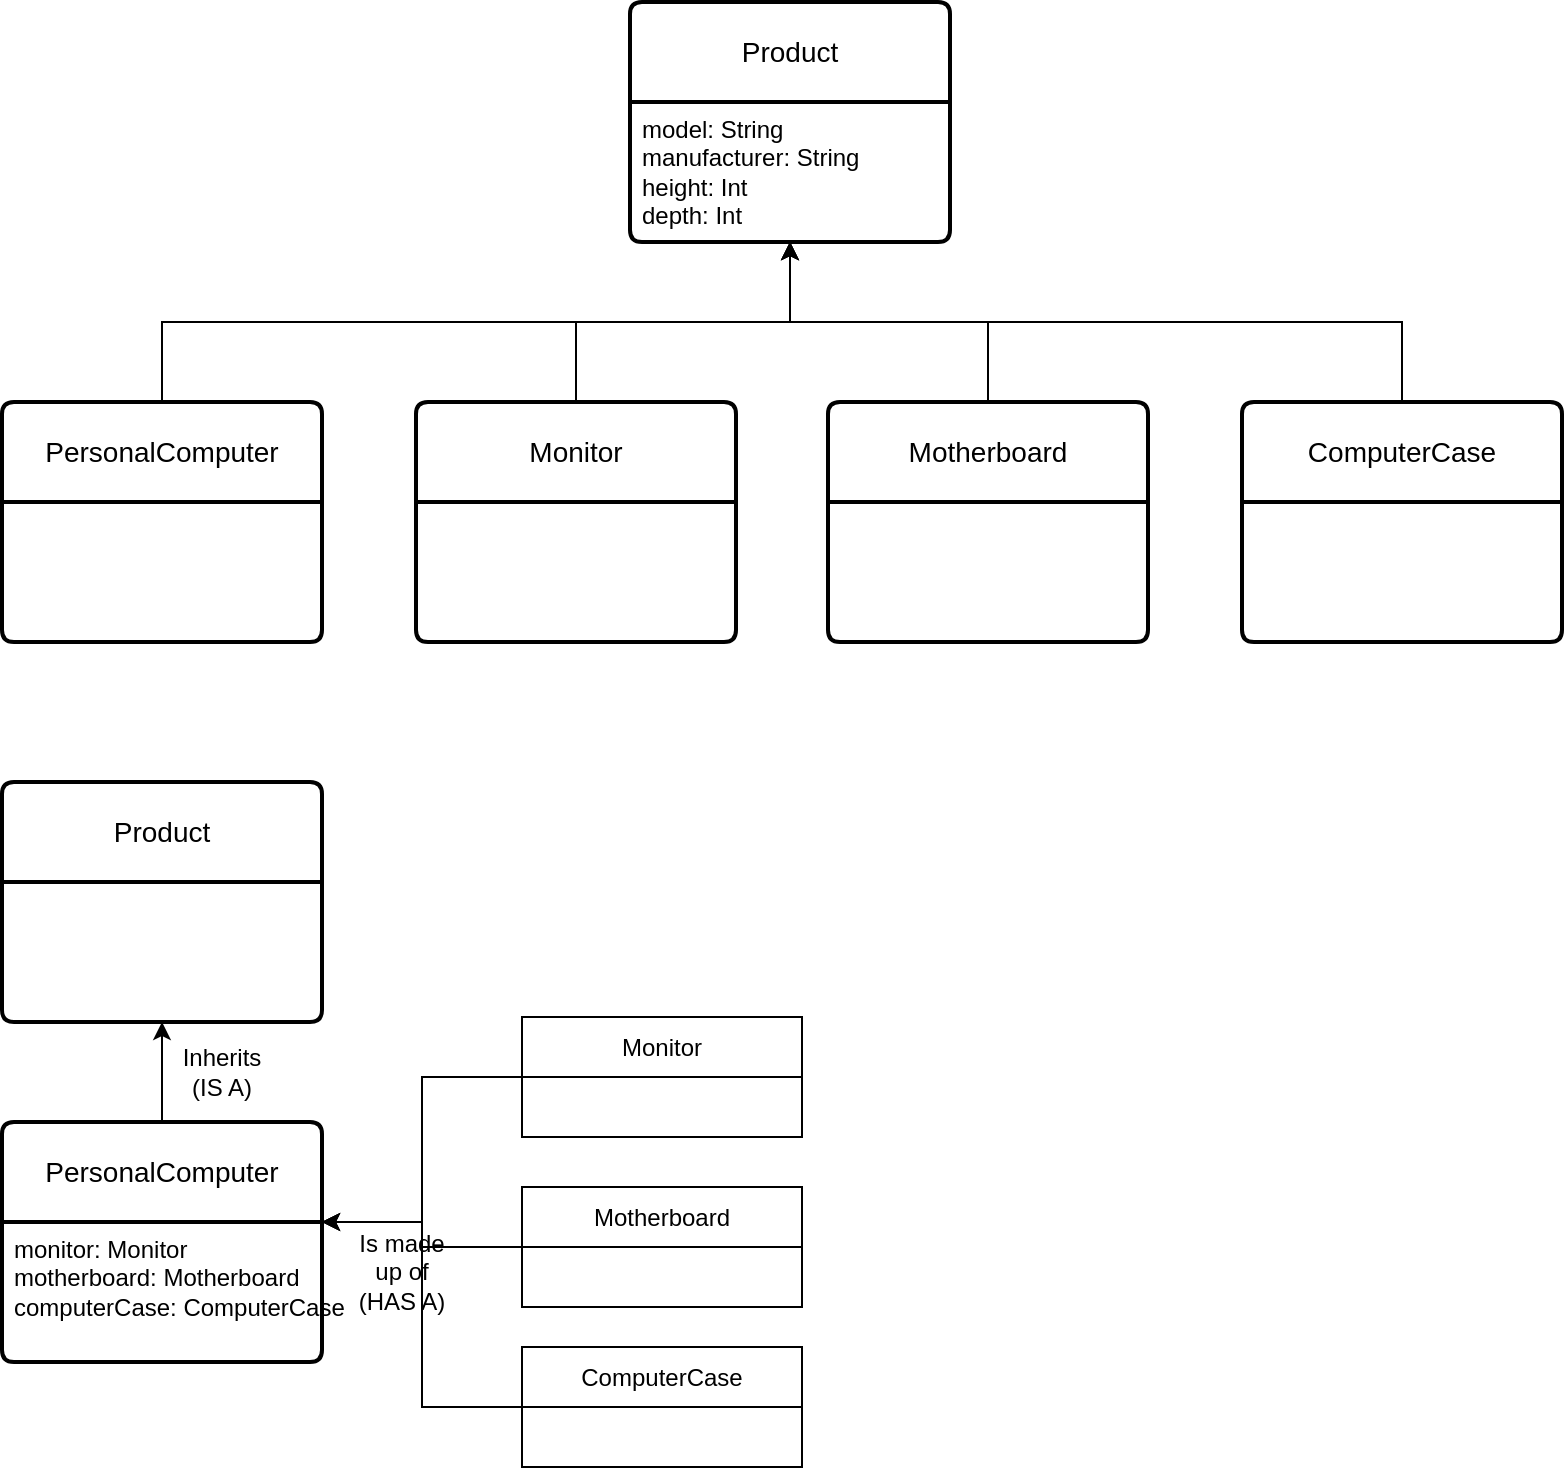 <mxfile version="22.1.0" type="github">
  <diagram name="페이지-1" id="NA8AB3OvS2FSlZ8swBov">
    <mxGraphModel dx="1194" dy="682" grid="1" gridSize="10" guides="1" tooltips="1" connect="1" arrows="1" fold="1" page="1" pageScale="1" pageWidth="827" pageHeight="1169" math="0" shadow="0">
      <root>
        <mxCell id="0" />
        <mxCell id="1" parent="0" />
        <mxCell id="26T1E3DXYQmSKuZYPeMz-1" value="Product" style="swimlane;childLayout=stackLayout;horizontal=1;startSize=50;horizontalStack=0;rounded=1;fontSize=14;fontStyle=0;strokeWidth=2;resizeParent=0;resizeLast=1;shadow=0;dashed=0;align=center;arcSize=4;whiteSpace=wrap;html=1;" parent="1" vertex="1">
          <mxGeometry x="334" y="50" width="160" height="120" as="geometry" />
        </mxCell>
        <mxCell id="26T1E3DXYQmSKuZYPeMz-2" value="model: String&lt;br&gt;manufacturer: String&lt;br&gt;height: Int&lt;br&gt;depth: Int" style="align=left;strokeColor=none;fillColor=none;spacingLeft=4;fontSize=12;verticalAlign=top;resizable=0;rotatable=0;part=1;html=1;" parent="26T1E3DXYQmSKuZYPeMz-1" vertex="1">
          <mxGeometry y="50" width="160" height="70" as="geometry" />
        </mxCell>
        <mxCell id="26T1E3DXYQmSKuZYPeMz-23" style="edgeStyle=orthogonalEdgeStyle;rounded=0;orthogonalLoop=1;jettySize=auto;html=1;exitX=0.5;exitY=0;exitDx=0;exitDy=0;entryX=0.5;entryY=1;entryDx=0;entryDy=0;" parent="1" source="26T1E3DXYQmSKuZYPeMz-3" target="26T1E3DXYQmSKuZYPeMz-2" edge="1">
          <mxGeometry relative="1" as="geometry" />
        </mxCell>
        <mxCell id="26T1E3DXYQmSKuZYPeMz-3" value="PersonalComputer" style="swimlane;childLayout=stackLayout;horizontal=1;startSize=50;horizontalStack=0;rounded=1;fontSize=14;fontStyle=0;strokeWidth=2;resizeParent=0;resizeLast=1;shadow=0;dashed=0;align=center;arcSize=4;whiteSpace=wrap;html=1;" parent="1" vertex="1">
          <mxGeometry x="20" y="250" width="160" height="120" as="geometry" />
        </mxCell>
        <mxCell id="26T1E3DXYQmSKuZYPeMz-25" style="edgeStyle=orthogonalEdgeStyle;rounded=0;orthogonalLoop=1;jettySize=auto;html=1;exitX=0.5;exitY=0;exitDx=0;exitDy=0;entryX=0.5;entryY=1;entryDx=0;entryDy=0;" parent="1" source="26T1E3DXYQmSKuZYPeMz-6" target="26T1E3DXYQmSKuZYPeMz-2" edge="1">
          <mxGeometry relative="1" as="geometry" />
        </mxCell>
        <mxCell id="26T1E3DXYQmSKuZYPeMz-6" value="Monitor" style="swimlane;childLayout=stackLayout;horizontal=1;startSize=50;horizontalStack=0;rounded=1;fontSize=14;fontStyle=0;strokeWidth=2;resizeParent=0;resizeLast=1;shadow=0;dashed=0;align=center;arcSize=4;whiteSpace=wrap;html=1;" parent="1" vertex="1">
          <mxGeometry x="227" y="250" width="160" height="120" as="geometry" />
        </mxCell>
        <mxCell id="26T1E3DXYQmSKuZYPeMz-26" style="edgeStyle=orthogonalEdgeStyle;rounded=0;orthogonalLoop=1;jettySize=auto;html=1;exitX=0.5;exitY=0;exitDx=0;exitDy=0;entryX=0.5;entryY=1;entryDx=0;entryDy=0;" parent="1" source="26T1E3DXYQmSKuZYPeMz-9" target="26T1E3DXYQmSKuZYPeMz-2" edge="1">
          <mxGeometry relative="1" as="geometry" />
        </mxCell>
        <mxCell id="26T1E3DXYQmSKuZYPeMz-9" value="Motherboard" style="swimlane;childLayout=stackLayout;horizontal=1;startSize=50;horizontalStack=0;rounded=1;fontSize=14;fontStyle=0;strokeWidth=2;resizeParent=0;resizeLast=1;shadow=0;dashed=0;align=center;arcSize=4;whiteSpace=wrap;html=1;" parent="1" vertex="1">
          <mxGeometry x="433" y="250" width="160" height="120" as="geometry" />
        </mxCell>
        <mxCell id="26T1E3DXYQmSKuZYPeMz-27" style="edgeStyle=orthogonalEdgeStyle;rounded=0;orthogonalLoop=1;jettySize=auto;html=1;exitX=0.5;exitY=0;exitDx=0;exitDy=0;entryX=0.5;entryY=1;entryDx=0;entryDy=0;" parent="1" source="26T1E3DXYQmSKuZYPeMz-18" target="26T1E3DXYQmSKuZYPeMz-2" edge="1">
          <mxGeometry relative="1" as="geometry" />
        </mxCell>
        <mxCell id="26T1E3DXYQmSKuZYPeMz-18" value="ComputerCase" style="swimlane;childLayout=stackLayout;horizontal=1;startSize=50;horizontalStack=0;rounded=1;fontSize=14;fontStyle=0;strokeWidth=2;resizeParent=0;resizeLast=1;shadow=0;dashed=0;align=center;arcSize=4;whiteSpace=wrap;html=1;" parent="1" vertex="1">
          <mxGeometry x="640" y="250" width="160" height="120" as="geometry" />
        </mxCell>
        <mxCell id="3mI-Pz_-EioAWMsXSMx8-1" value="Product" style="swimlane;childLayout=stackLayout;horizontal=1;startSize=50;horizontalStack=0;rounded=1;fontSize=14;fontStyle=0;strokeWidth=2;resizeParent=0;resizeLast=1;shadow=0;dashed=0;align=center;arcSize=4;whiteSpace=wrap;html=1;" vertex="1" parent="1">
          <mxGeometry x="20" y="440" width="160" height="120" as="geometry" />
        </mxCell>
        <mxCell id="3mI-Pz_-EioAWMsXSMx8-5" style="edgeStyle=orthogonalEdgeStyle;rounded=0;orthogonalLoop=1;jettySize=auto;html=1;exitX=0.5;exitY=0;exitDx=0;exitDy=0;entryX=0.5;entryY=1;entryDx=0;entryDy=0;" edge="1" parent="1" source="3mI-Pz_-EioAWMsXSMx8-3" target="3mI-Pz_-EioAWMsXSMx8-1">
          <mxGeometry relative="1" as="geometry" />
        </mxCell>
        <mxCell id="3mI-Pz_-EioAWMsXSMx8-3" value="PersonalComputer" style="swimlane;childLayout=stackLayout;horizontal=1;startSize=50;horizontalStack=0;rounded=1;fontSize=14;fontStyle=0;strokeWidth=2;resizeParent=0;resizeLast=1;shadow=0;dashed=0;align=center;arcSize=4;whiteSpace=wrap;html=1;" vertex="1" parent="1">
          <mxGeometry x="20" y="610" width="160" height="120" as="geometry" />
        </mxCell>
        <mxCell id="3mI-Pz_-EioAWMsXSMx8-4" value="monitor: Monitor&lt;br&gt;motherboard: Motherboard&lt;br&gt;computerCase: ComputerCase" style="align=left;strokeColor=none;fillColor=none;spacingLeft=4;fontSize=12;verticalAlign=top;resizable=0;rotatable=0;part=1;html=1;" vertex="1" parent="3mI-Pz_-EioAWMsXSMx8-3">
          <mxGeometry y="50" width="160" height="70" as="geometry" />
        </mxCell>
        <mxCell id="3mI-Pz_-EioAWMsXSMx8-6" value="Inherits (IS A)" style="text;html=1;strokeColor=none;fillColor=none;align=center;verticalAlign=middle;whiteSpace=wrap;rounded=0;" vertex="1" parent="1">
          <mxGeometry x="100" y="569.5" width="60" height="30" as="geometry" />
        </mxCell>
        <mxCell id="3mI-Pz_-EioAWMsXSMx8-19" value="" style="group" vertex="1" connectable="0" parent="1">
          <mxGeometry x="280" y="557.5" width="140" height="225" as="geometry" />
        </mxCell>
        <mxCell id="3mI-Pz_-EioAWMsXSMx8-9" value="Monitor" style="swimlane;fontStyle=0;childLayout=stackLayout;horizontal=1;startSize=30;horizontalStack=0;resizeParent=1;resizeParentMax=0;resizeLast=0;collapsible=1;marginBottom=0;whiteSpace=wrap;html=1;" vertex="1" parent="3mI-Pz_-EioAWMsXSMx8-19">
          <mxGeometry width="140" height="60" as="geometry" />
        </mxCell>
        <mxCell id="3mI-Pz_-EioAWMsXSMx8-13" value="Motherboard" style="swimlane;fontStyle=0;childLayout=stackLayout;horizontal=1;startSize=30;horizontalStack=0;resizeParent=1;resizeParentMax=0;resizeLast=0;collapsible=1;marginBottom=0;whiteSpace=wrap;html=1;" vertex="1" parent="3mI-Pz_-EioAWMsXSMx8-19">
          <mxGeometry y="85" width="140" height="60" as="geometry" />
        </mxCell>
        <mxCell id="3mI-Pz_-EioAWMsXSMx8-14" value="ComputerCase" style="swimlane;fontStyle=0;childLayout=stackLayout;horizontal=1;startSize=30;horizontalStack=0;resizeParent=1;resizeParentMax=0;resizeLast=0;collapsible=1;marginBottom=0;whiteSpace=wrap;html=1;" vertex="1" parent="3mI-Pz_-EioAWMsXSMx8-19">
          <mxGeometry y="165" width="140" height="60" as="geometry" />
        </mxCell>
        <mxCell id="3mI-Pz_-EioAWMsXSMx8-20" style="edgeStyle=orthogonalEdgeStyle;rounded=0;orthogonalLoop=1;jettySize=auto;html=1;exitX=0;exitY=0.5;exitDx=0;exitDy=0;entryX=1;entryY=0;entryDx=0;entryDy=0;" edge="1" parent="1" source="3mI-Pz_-EioAWMsXSMx8-9" target="3mI-Pz_-EioAWMsXSMx8-4">
          <mxGeometry relative="1" as="geometry">
            <Array as="points">
              <mxPoint x="230" y="588" />
              <mxPoint x="230" y="660" />
            </Array>
          </mxGeometry>
        </mxCell>
        <mxCell id="3mI-Pz_-EioAWMsXSMx8-21" style="edgeStyle=orthogonalEdgeStyle;rounded=0;orthogonalLoop=1;jettySize=auto;html=1;exitX=0;exitY=0.5;exitDx=0;exitDy=0;entryX=1;entryY=0;entryDx=0;entryDy=0;" edge="1" parent="1" source="3mI-Pz_-EioAWMsXSMx8-13" target="3mI-Pz_-EioAWMsXSMx8-4">
          <mxGeometry relative="1" as="geometry">
            <Array as="points">
              <mxPoint x="230" y="673" />
              <mxPoint x="230" y="660" />
            </Array>
          </mxGeometry>
        </mxCell>
        <mxCell id="3mI-Pz_-EioAWMsXSMx8-22" style="edgeStyle=orthogonalEdgeStyle;rounded=0;orthogonalLoop=1;jettySize=auto;html=1;exitX=0;exitY=0.5;exitDx=0;exitDy=0;entryX=1;entryY=0;entryDx=0;entryDy=0;" edge="1" parent="1" source="3mI-Pz_-EioAWMsXSMx8-14" target="3mI-Pz_-EioAWMsXSMx8-4">
          <mxGeometry relative="1" as="geometry">
            <Array as="points">
              <mxPoint x="230" y="753" />
              <mxPoint x="230" y="660" />
            </Array>
          </mxGeometry>
        </mxCell>
        <mxCell id="3mI-Pz_-EioAWMsXSMx8-23" value="Is made up of (HAS A)" style="text;html=1;strokeColor=none;fillColor=none;align=center;verticalAlign=middle;whiteSpace=wrap;rounded=0;" vertex="1" parent="1">
          <mxGeometry x="190" y="670" width="60" height="30" as="geometry" />
        </mxCell>
      </root>
    </mxGraphModel>
  </diagram>
</mxfile>
